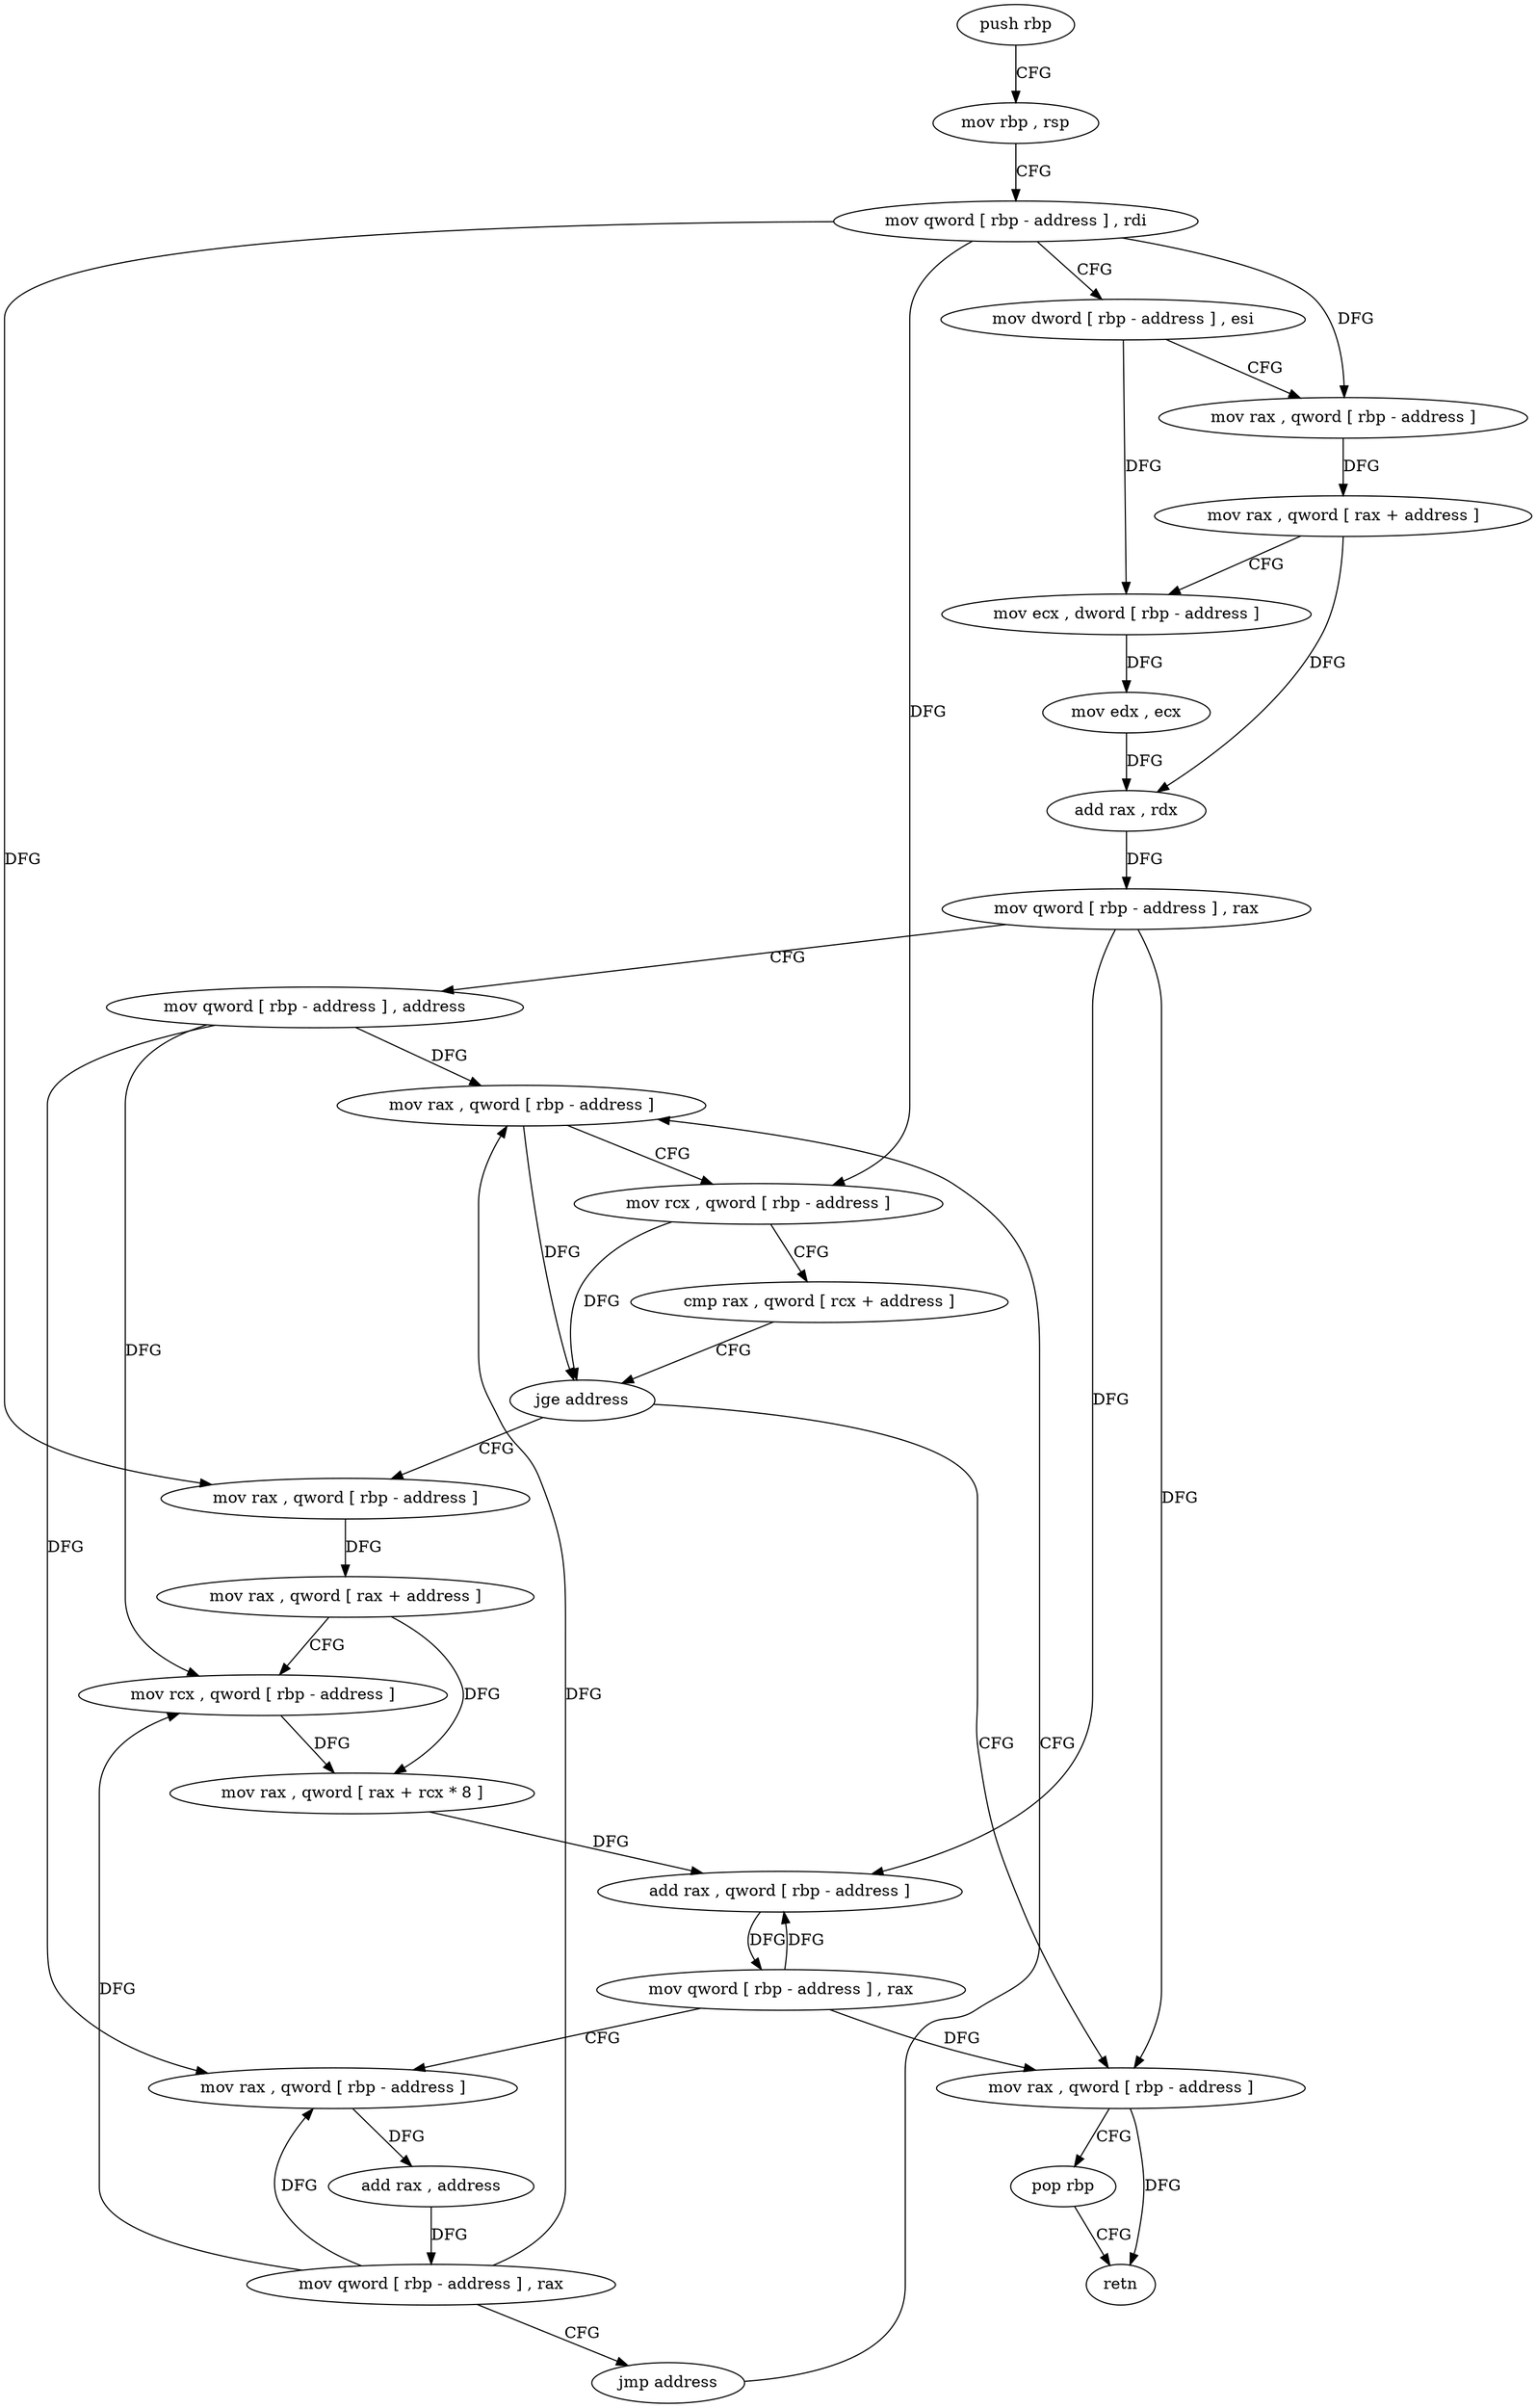 digraph "func" {
"4278656" [label = "push rbp" ]
"4278657" [label = "mov rbp , rsp" ]
"4278660" [label = "mov qword [ rbp - address ] , rdi" ]
"4278664" [label = "mov dword [ rbp - address ] , esi" ]
"4278667" [label = "mov rax , qword [ rbp - address ]" ]
"4278671" [label = "mov rax , qword [ rax + address ]" ]
"4278675" [label = "mov ecx , dword [ rbp - address ]" ]
"4278678" [label = "mov edx , ecx" ]
"4278680" [label = "add rax , rdx" ]
"4278683" [label = "mov qword [ rbp - address ] , rax" ]
"4278687" [label = "mov qword [ rbp - address ] , address" ]
"4278695" [label = "mov rax , qword [ rbp - address ]" ]
"4278756" [label = "mov rax , qword [ rbp - address ]" ]
"4278760" [label = "pop rbp" ]
"4278761" [label = "retn" ]
"4278713" [label = "mov rax , qword [ rbp - address ]" ]
"4278717" [label = "mov rax , qword [ rax + address ]" ]
"4278721" [label = "mov rcx , qword [ rbp - address ]" ]
"4278725" [label = "mov rax , qword [ rax + rcx * 8 ]" ]
"4278729" [label = "add rax , qword [ rbp - address ]" ]
"4278733" [label = "mov qword [ rbp - address ] , rax" ]
"4278737" [label = "mov rax , qword [ rbp - address ]" ]
"4278741" [label = "add rax , address" ]
"4278747" [label = "mov qword [ rbp - address ] , rax" ]
"4278751" [label = "jmp address" ]
"4278699" [label = "mov rcx , qword [ rbp - address ]" ]
"4278703" [label = "cmp rax , qword [ rcx + address ]" ]
"4278707" [label = "jge address" ]
"4278656" -> "4278657" [ label = "CFG" ]
"4278657" -> "4278660" [ label = "CFG" ]
"4278660" -> "4278664" [ label = "CFG" ]
"4278660" -> "4278667" [ label = "DFG" ]
"4278660" -> "4278699" [ label = "DFG" ]
"4278660" -> "4278713" [ label = "DFG" ]
"4278664" -> "4278667" [ label = "CFG" ]
"4278664" -> "4278675" [ label = "DFG" ]
"4278667" -> "4278671" [ label = "DFG" ]
"4278671" -> "4278675" [ label = "CFG" ]
"4278671" -> "4278680" [ label = "DFG" ]
"4278675" -> "4278678" [ label = "DFG" ]
"4278678" -> "4278680" [ label = "DFG" ]
"4278680" -> "4278683" [ label = "DFG" ]
"4278683" -> "4278687" [ label = "CFG" ]
"4278683" -> "4278756" [ label = "DFG" ]
"4278683" -> "4278729" [ label = "DFG" ]
"4278687" -> "4278695" [ label = "DFG" ]
"4278687" -> "4278721" [ label = "DFG" ]
"4278687" -> "4278737" [ label = "DFG" ]
"4278695" -> "4278699" [ label = "CFG" ]
"4278695" -> "4278707" [ label = "DFG" ]
"4278756" -> "4278760" [ label = "CFG" ]
"4278756" -> "4278761" [ label = "DFG" ]
"4278760" -> "4278761" [ label = "CFG" ]
"4278713" -> "4278717" [ label = "DFG" ]
"4278717" -> "4278721" [ label = "CFG" ]
"4278717" -> "4278725" [ label = "DFG" ]
"4278721" -> "4278725" [ label = "DFG" ]
"4278725" -> "4278729" [ label = "DFG" ]
"4278729" -> "4278733" [ label = "DFG" ]
"4278733" -> "4278737" [ label = "CFG" ]
"4278733" -> "4278756" [ label = "DFG" ]
"4278733" -> "4278729" [ label = "DFG" ]
"4278737" -> "4278741" [ label = "DFG" ]
"4278741" -> "4278747" [ label = "DFG" ]
"4278747" -> "4278751" [ label = "CFG" ]
"4278747" -> "4278695" [ label = "DFG" ]
"4278747" -> "4278721" [ label = "DFG" ]
"4278747" -> "4278737" [ label = "DFG" ]
"4278751" -> "4278695" [ label = "CFG" ]
"4278699" -> "4278703" [ label = "CFG" ]
"4278699" -> "4278707" [ label = "DFG" ]
"4278703" -> "4278707" [ label = "CFG" ]
"4278707" -> "4278756" [ label = "CFG" ]
"4278707" -> "4278713" [ label = "CFG" ]
}
